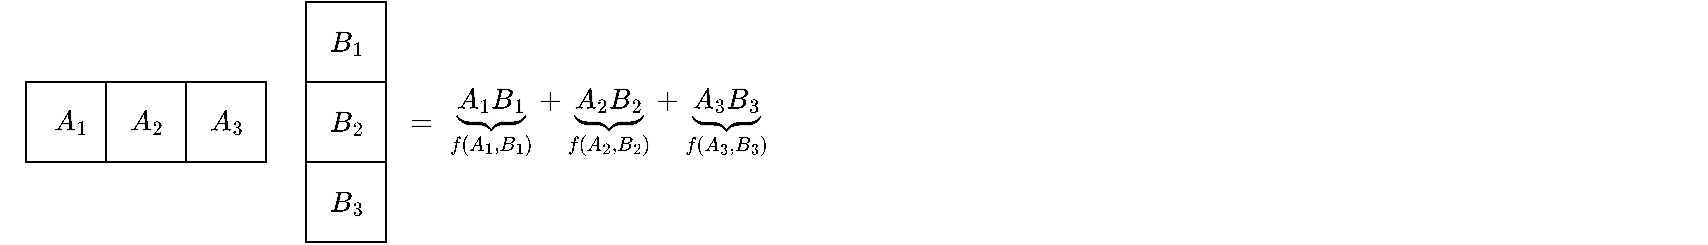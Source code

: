 <mxfile>
    <diagram id="aPFuF-Y7tjtQSt4r1UhX" name="ページ1">
        <mxGraphModel dx="1686" dy="991" grid="1" gridSize="10" guides="1" tooltips="1" connect="1" arrows="1" fold="1" page="1" pageScale="1" pageWidth="827" pageHeight="1169" math="1" shadow="0">
            <root>
                <mxCell id="0"/>
                <mxCell id="1" parent="0"/>
                <mxCell id="2" value="" style="whiteSpace=wrap;html=1;" parent="1" vertex="1">
                    <mxGeometry x="13" y="80" width="120" height="40" as="geometry"/>
                </mxCell>
                <mxCell id="4" value="" style="edgeStyle=none;orthogonalLoop=1;jettySize=auto;html=1;endArrow=none;endFill=0;" parent="1" edge="1">
                    <mxGeometry width="100" relative="1" as="geometry">
                        <mxPoint x="53" y="80" as="sourcePoint"/>
                        <mxPoint x="53" y="120" as="targetPoint"/>
                        <Array as="points"/>
                    </mxGeometry>
                </mxCell>
                <mxCell id="5" value="" style="edgeStyle=none;orthogonalLoop=1;jettySize=auto;html=1;endArrow=none;endFill=0;" parent="1" edge="1">
                    <mxGeometry width="100" relative="1" as="geometry">
                        <mxPoint x="93" y="80" as="sourcePoint"/>
                        <mxPoint x="93" y="120" as="targetPoint"/>
                        <Array as="points"/>
                    </mxGeometry>
                </mxCell>
                <mxCell id="6" value="$$A_1$$" style="text;html=1;align=center;verticalAlign=middle;resizable=0;points=[];autosize=1;strokeColor=none;fillColor=none;" parent="1" vertex="1">
                    <mxGeometry y="85" width="70" height="30" as="geometry"/>
                </mxCell>
                <mxCell id="7" value="$$A_2$$" style="text;html=1;align=center;verticalAlign=middle;resizable=0;points=[];autosize=1;strokeColor=none;fillColor=none;" parent="1" vertex="1">
                    <mxGeometry x="38" y="85" width="70" height="30" as="geometry"/>
                </mxCell>
                <mxCell id="8" value="$$A_3$$" style="text;html=1;align=center;verticalAlign=middle;resizable=0;points=[];autosize=1;strokeColor=none;fillColor=none;" parent="1" vertex="1">
                    <mxGeometry x="78" y="85" width="70" height="30" as="geometry"/>
                </mxCell>
                <mxCell id="9" value="" style="whiteSpace=wrap;html=1;" parent="1" vertex="1">
                    <mxGeometry x="153" y="40" width="40" height="120" as="geometry"/>
                </mxCell>
                <mxCell id="10" value="" style="edgeStyle=none;orthogonalLoop=1;jettySize=auto;html=1;endArrow=none;endFill=0;" parent="1" edge="1">
                    <mxGeometry width="100" relative="1" as="geometry">
                        <mxPoint x="153" y="80" as="sourcePoint"/>
                        <mxPoint x="193" y="80" as="targetPoint"/>
                        <Array as="points"/>
                    </mxGeometry>
                </mxCell>
                <mxCell id="11" value="" style="edgeStyle=none;orthogonalLoop=1;jettySize=auto;html=1;endArrow=none;endFill=0;" parent="1" edge="1">
                    <mxGeometry width="100" relative="1" as="geometry">
                        <mxPoint x="153" y="120" as="sourcePoint"/>
                        <mxPoint x="193" y="120" as="targetPoint"/>
                        <Array as="points"/>
                    </mxGeometry>
                </mxCell>
                <mxCell id="12" value="$$B_1$$" style="text;html=1;align=center;verticalAlign=middle;resizable=0;points=[];autosize=1;strokeColor=none;fillColor=none;" parent="1" vertex="1">
                    <mxGeometry x="138" y="45" width="70" height="30" as="geometry"/>
                </mxCell>
                <mxCell id="13" value="$$B_2$$" style="text;html=1;align=center;verticalAlign=middle;resizable=0;points=[];autosize=1;strokeColor=none;fillColor=none;" parent="1" vertex="1">
                    <mxGeometry x="138" y="85" width="70" height="30" as="geometry"/>
                </mxCell>
                <mxCell id="14" value="$$B_3$$" style="text;html=1;align=center;verticalAlign=middle;resizable=0;points=[];autosize=1;strokeColor=none;fillColor=none;" parent="1" vertex="1">
                    <mxGeometry x="138" y="125" width="70" height="30" as="geometry"/>
                </mxCell>
                <mxCell id="15" value="$$=$$" style="text;html=1;align=center;verticalAlign=middle;resizable=0;points=[];autosize=1;strokeColor=none;fillColor=none;" parent="1" vertex="1">
                    <mxGeometry x="180" y="85" width="60" height="30" as="geometry"/>
                </mxCell>
                <mxCell id="17" value="$$\underbrace{A_1B_1}_{f(A_1,B_1)} +\underbrace{A_2B_2}_{f(A_2,B_2)} + \underbrace{A_3B_3}_{f(A_3,B_3)}$$" style="text;html=1;align=left;verticalAlign=middle;resizable=0;points=[];autosize=1;strokeColor=none;fillColor=none;" parent="1" vertex="1">
                    <mxGeometry x="223" y="85" width="630" height="30" as="geometry"/>
                </mxCell>
            </root>
        </mxGraphModel>
    </diagram>
</mxfile>